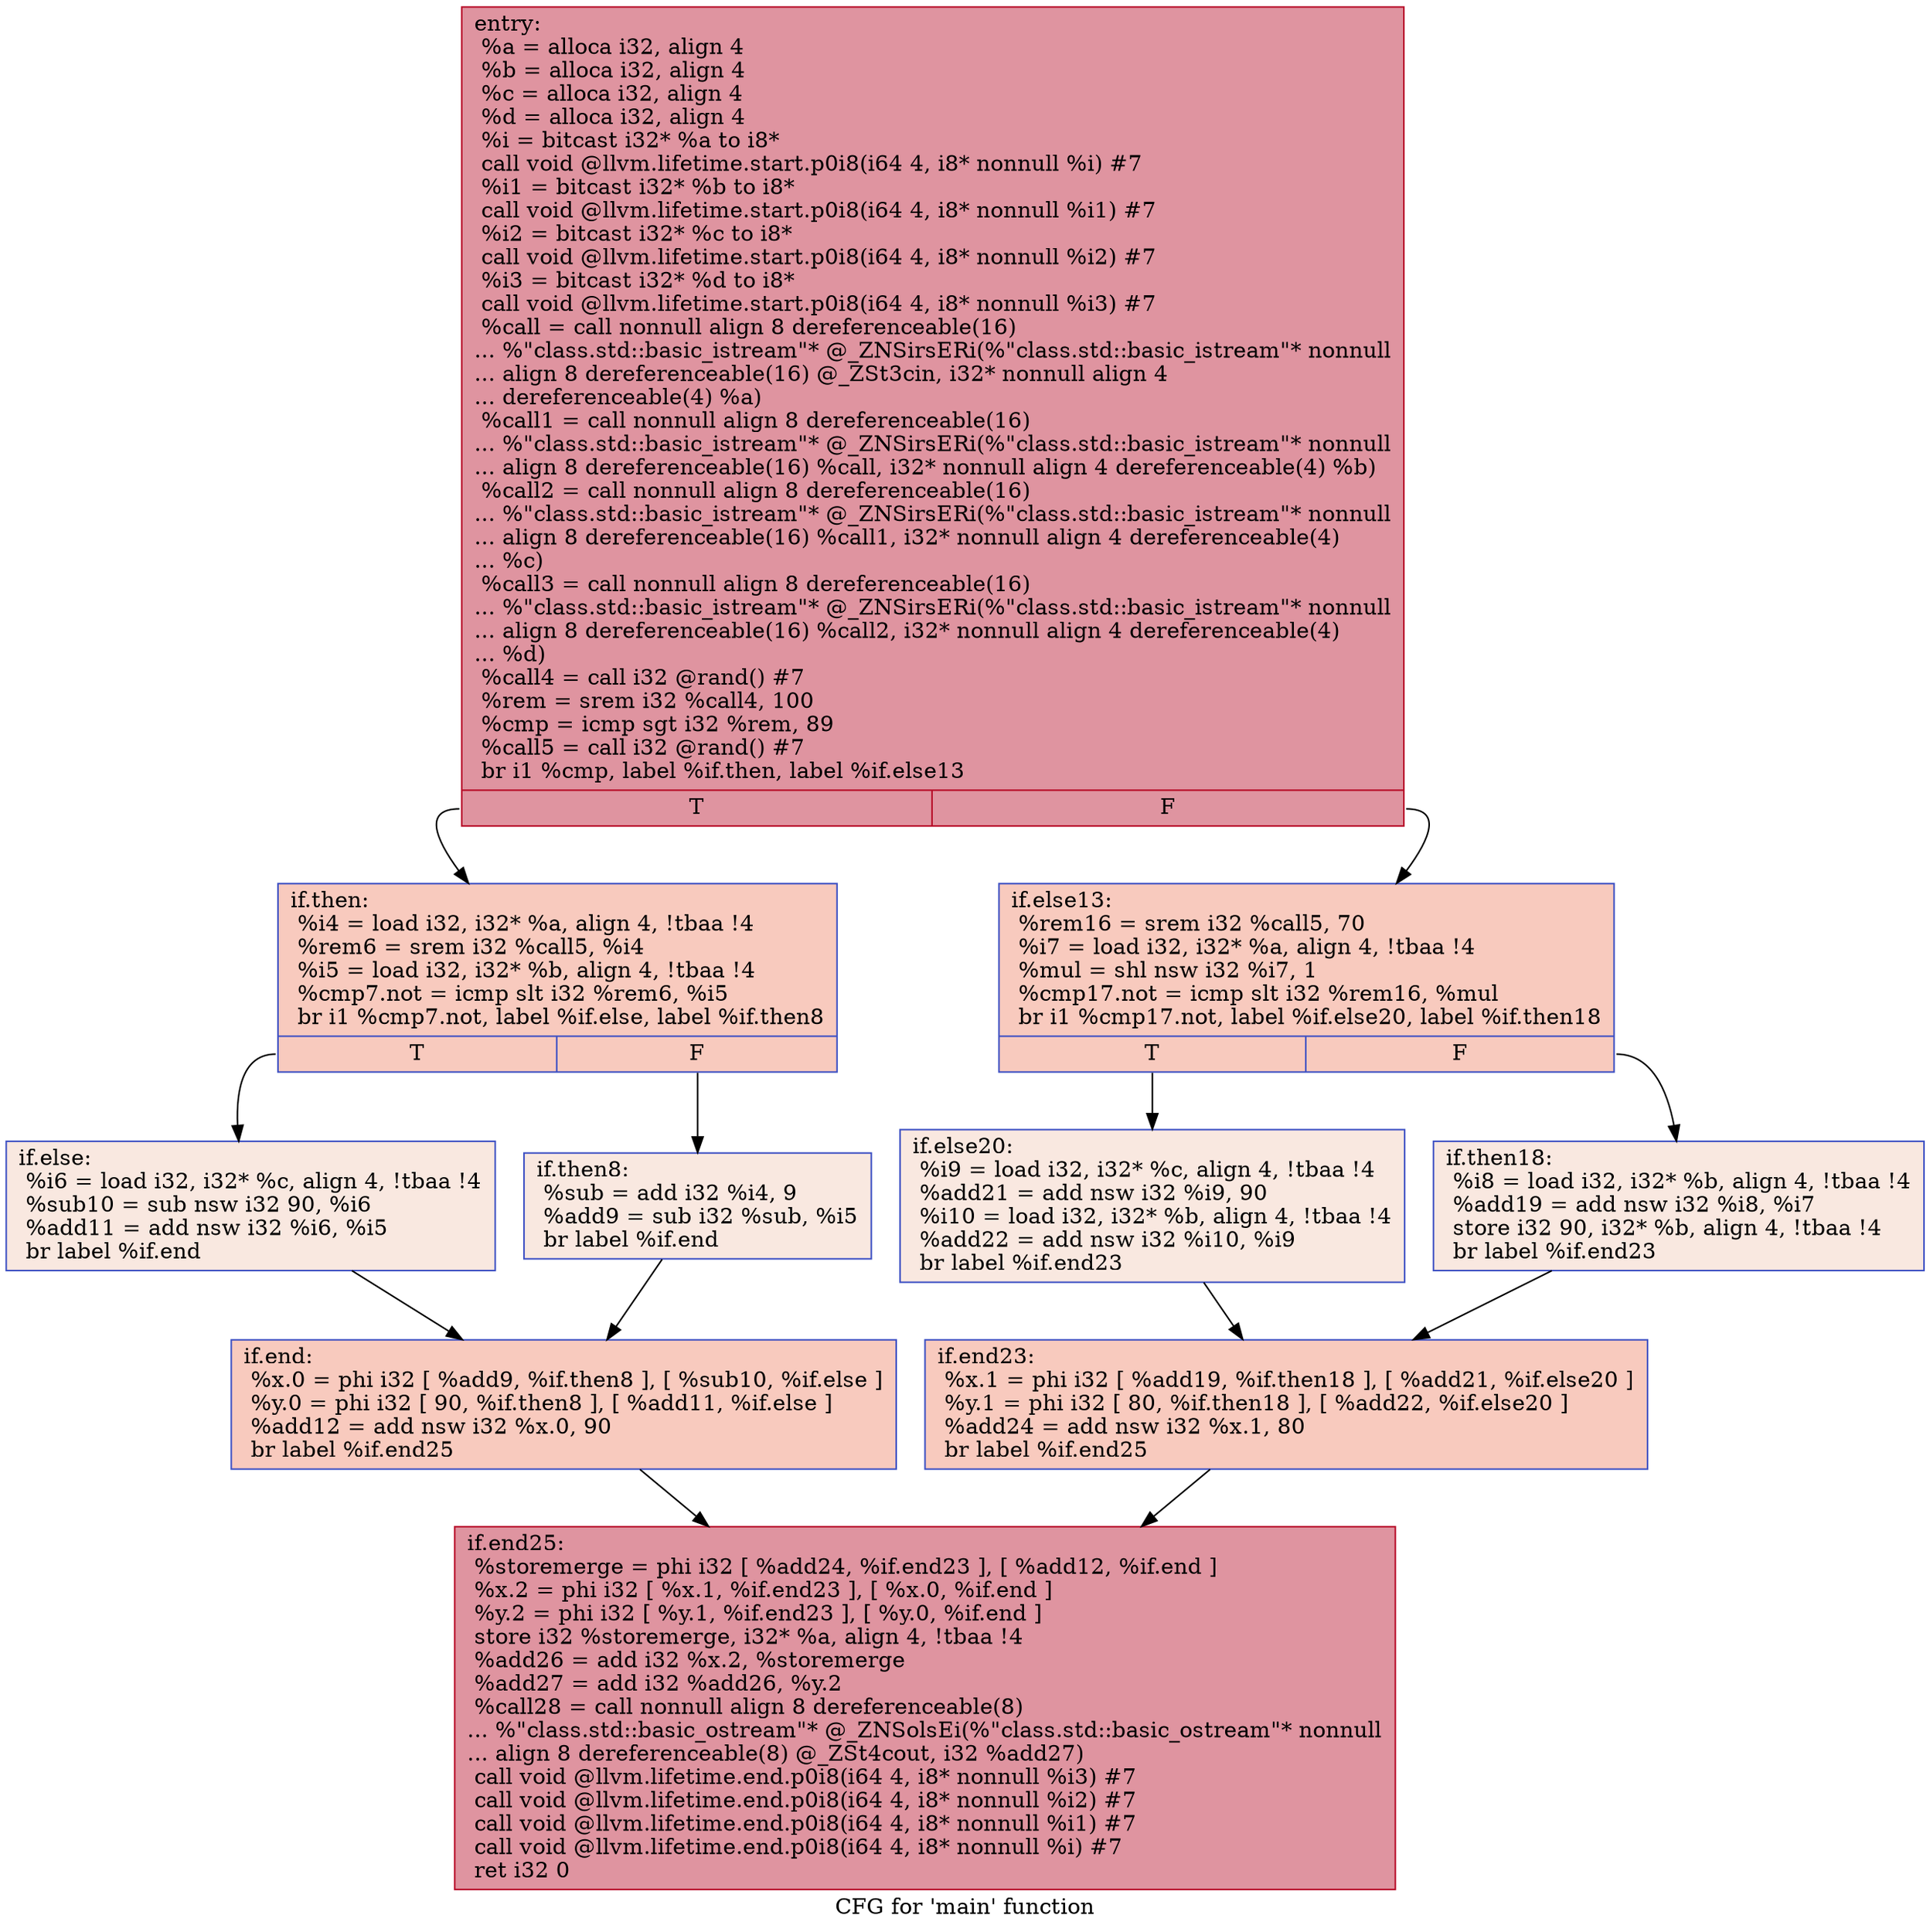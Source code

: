 digraph "CFG for 'main' function" {
	label="CFG for 'main' function";

	Node0x5574f82aa7d0 [shape=record,color="#b70d28ff", style=filled, fillcolor="#b70d2870",label="{entry:\l  %a = alloca i32, align 4\l  %b = alloca i32, align 4\l  %c = alloca i32, align 4\l  %d = alloca i32, align 4\l  %i = bitcast i32* %a to i8*\l  call void @llvm.lifetime.start.p0i8(i64 4, i8* nonnull %i) #7\l  %i1 = bitcast i32* %b to i8*\l  call void @llvm.lifetime.start.p0i8(i64 4, i8* nonnull %i1) #7\l  %i2 = bitcast i32* %c to i8*\l  call void @llvm.lifetime.start.p0i8(i64 4, i8* nonnull %i2) #7\l  %i3 = bitcast i32* %d to i8*\l  call void @llvm.lifetime.start.p0i8(i64 4, i8* nonnull %i3) #7\l  %call = call nonnull align 8 dereferenceable(16)\l... %\"class.std::basic_istream\"* @_ZNSirsERi(%\"class.std::basic_istream\"* nonnull\l... align 8 dereferenceable(16) @_ZSt3cin, i32* nonnull align 4\l... dereferenceable(4) %a)\l  %call1 = call nonnull align 8 dereferenceable(16)\l... %\"class.std::basic_istream\"* @_ZNSirsERi(%\"class.std::basic_istream\"* nonnull\l... align 8 dereferenceable(16) %call, i32* nonnull align 4 dereferenceable(4) %b)\l  %call2 = call nonnull align 8 dereferenceable(16)\l... %\"class.std::basic_istream\"* @_ZNSirsERi(%\"class.std::basic_istream\"* nonnull\l... align 8 dereferenceable(16) %call1, i32* nonnull align 4 dereferenceable(4)\l... %c)\l  %call3 = call nonnull align 8 dereferenceable(16)\l... %\"class.std::basic_istream\"* @_ZNSirsERi(%\"class.std::basic_istream\"* nonnull\l... align 8 dereferenceable(16) %call2, i32* nonnull align 4 dereferenceable(4)\l... %d)\l  %call4 = call i32 @rand() #7\l  %rem = srem i32 %call4, 100\l  %cmp = icmp sgt i32 %rem, 89\l  %call5 = call i32 @rand() #7\l  br i1 %cmp, label %if.then, label %if.else13\l|{<s0>T|<s1>F}}"];
	Node0x5574f82aa7d0:s0 -> Node0x5574f82ac060;
	Node0x5574f82aa7d0:s1 -> Node0x5574f82ac130;
	Node0x5574f82ac060 [shape=record,color="#3d50c3ff", style=filled, fillcolor="#ef886b70",label="{if.then:                                          \l  %i4 = load i32, i32* %a, align 4, !tbaa !4\l  %rem6 = srem i32 %call5, %i4\l  %i5 = load i32, i32* %b, align 4, !tbaa !4\l  %cmp7.not = icmp slt i32 %rem6, %i5\l  br i1 %cmp7.not, label %if.else, label %if.then8\l|{<s0>T|<s1>F}}"];
	Node0x5574f82ac060:s0 -> Node0x5574f82ad6a0;
	Node0x5574f82ac060:s1 -> Node0x5574f82ad710;
	Node0x5574f82ad710 [shape=record,color="#3d50c3ff", style=filled, fillcolor="#f1ccb870",label="{if.then8:                                         \l  %sub = add i32 %i4, 9\l  %add9 = sub i32 %sub, %i5\l  br label %if.end\l}"];
	Node0x5574f82ad710 -> Node0x5574f82add50;
	Node0x5574f82ad6a0 [shape=record,color="#3d50c3ff", style=filled, fillcolor="#f1ccb870",label="{if.else:                                          \l  %i6 = load i32, i32* %c, align 4, !tbaa !4\l  %sub10 = sub nsw i32 90, %i6\l  %add11 = add nsw i32 %i6, %i5\l  br label %if.end\l}"];
	Node0x5574f82ad6a0 -> Node0x5574f82add50;
	Node0x5574f82add50 [shape=record,color="#3d50c3ff", style=filled, fillcolor="#ef886b70",label="{if.end:                                           \l  %x.0 = phi i32 [ %add9, %if.then8 ], [ %sub10, %if.else ]\l  %y.0 = phi i32 [ 90, %if.then8 ], [ %add11, %if.else ]\l  %add12 = add nsw i32 %x.0, 90\l  br label %if.end25\l}"];
	Node0x5574f82add50 -> Node0x5574f82ae250;
	Node0x5574f82ac130 [shape=record,color="#3d50c3ff", style=filled, fillcolor="#ef886b70",label="{if.else13:                                        \l  %rem16 = srem i32 %call5, 70\l  %i7 = load i32, i32* %a, align 4, !tbaa !4\l  %mul = shl nsw i32 %i7, 1\l  %cmp17.not = icmp slt i32 %rem16, %mul\l  br i1 %cmp17.not, label %if.else20, label %if.then18\l|{<s0>T|<s1>F}}"];
	Node0x5574f82ac130:s0 -> Node0x5574f82aee90;
	Node0x5574f82ac130:s1 -> Node0x5574f82aef10;
	Node0x5574f82aef10 [shape=record,color="#3d50c3ff", style=filled, fillcolor="#f1ccb870",label="{if.then18:                                        \l  %i8 = load i32, i32* %b, align 4, !tbaa !4\l  %add19 = add nsw i32 %i8, %i7\l  store i32 90, i32* %b, align 4, !tbaa !4\l  br label %if.end23\l}"];
	Node0x5574f82aef10 -> Node0x5574f82af270;
	Node0x5574f82aee90 [shape=record,color="#3d50c3ff", style=filled, fillcolor="#f1ccb870",label="{if.else20:                                        \l  %i9 = load i32, i32* %c, align 4, !tbaa !4\l  %add21 = add nsw i32 %i9, 90\l  %i10 = load i32, i32* %b, align 4, !tbaa !4\l  %add22 = add nsw i32 %i10, %i9\l  br label %if.end23\l}"];
	Node0x5574f82aee90 -> Node0x5574f82af270;
	Node0x5574f82af270 [shape=record,color="#3d50c3ff", style=filled, fillcolor="#ef886b70",label="{if.end23:                                         \l  %x.1 = phi i32 [ %add19, %if.then18 ], [ %add21, %if.else20 ]\l  %y.1 = phi i32 [ 80, %if.then18 ], [ %add22, %if.else20 ]\l  %add24 = add nsw i32 %x.1, 80\l  br label %if.end25\l}"];
	Node0x5574f82af270 -> Node0x5574f82ae250;
	Node0x5574f82ae250 [shape=record,color="#b70d28ff", style=filled, fillcolor="#b70d2870",label="{if.end25:                                         \l  %storemerge = phi i32 [ %add24, %if.end23 ], [ %add12, %if.end ]\l  %x.2 = phi i32 [ %x.1, %if.end23 ], [ %x.0, %if.end ]\l  %y.2 = phi i32 [ %y.1, %if.end23 ], [ %y.0, %if.end ]\l  store i32 %storemerge, i32* %a, align 4, !tbaa !4\l  %add26 = add i32 %x.2, %storemerge\l  %add27 = add i32 %add26, %y.2\l  %call28 = call nonnull align 8 dereferenceable(8)\l... %\"class.std::basic_ostream\"* @_ZNSolsEi(%\"class.std::basic_ostream\"* nonnull\l... align 8 dereferenceable(8) @_ZSt4cout, i32 %add27)\l  call void @llvm.lifetime.end.p0i8(i64 4, i8* nonnull %i3) #7\l  call void @llvm.lifetime.end.p0i8(i64 4, i8* nonnull %i2) #7\l  call void @llvm.lifetime.end.p0i8(i64 4, i8* nonnull %i1) #7\l  call void @llvm.lifetime.end.p0i8(i64 4, i8* nonnull %i) #7\l  ret i32 0\l}"];
}
